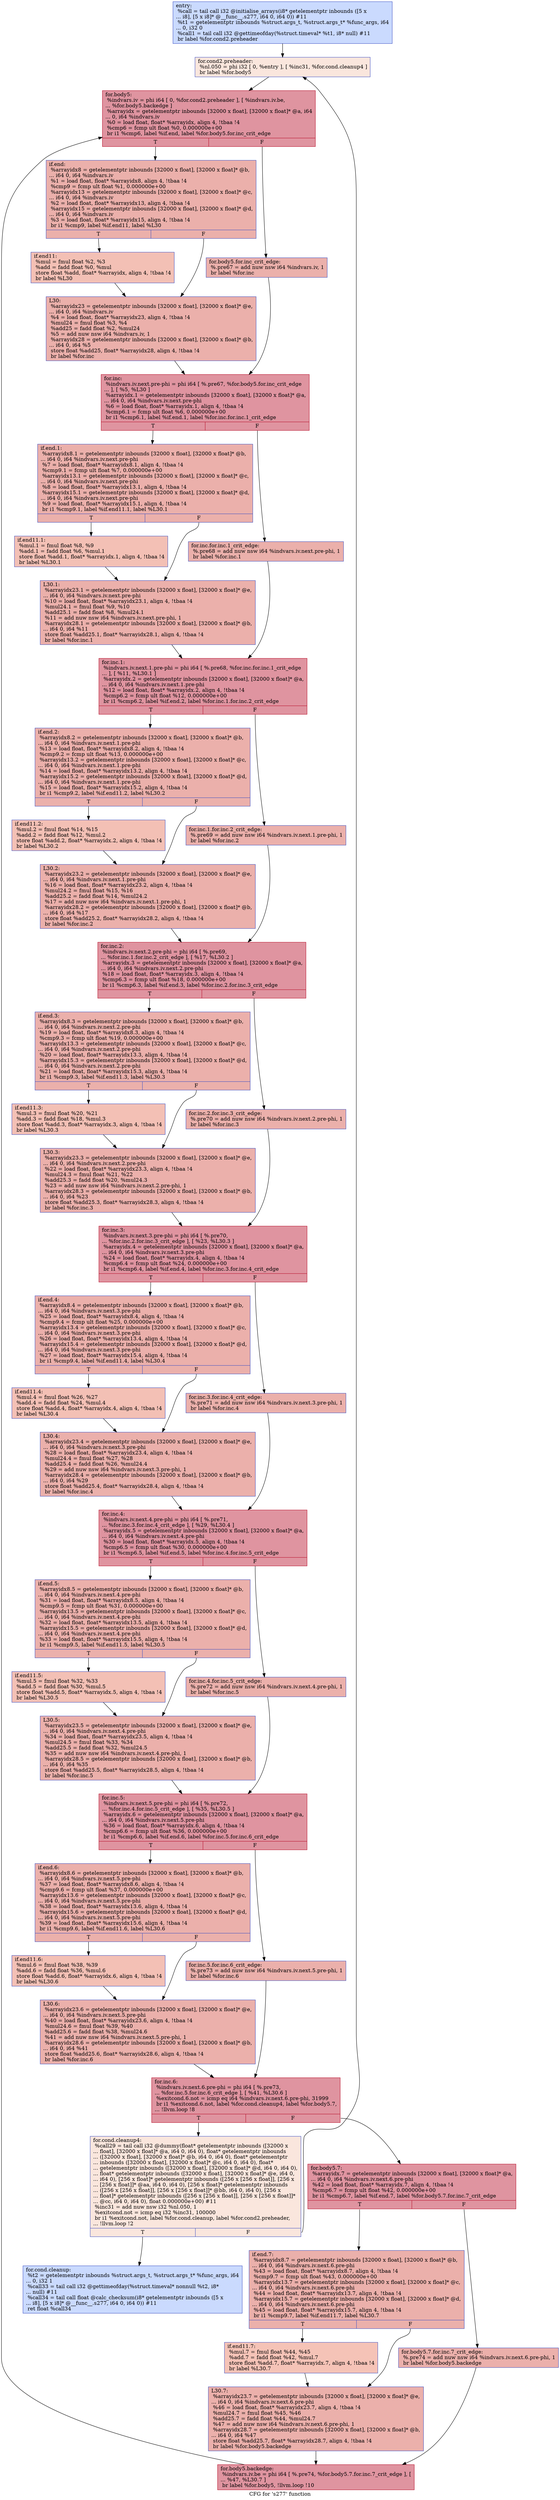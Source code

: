 digraph "CFG for 's277' function" {
	label="CFG for 's277' function";

	Node0x564c93b40bd0 [shape=record,color="#3d50c3ff", style=filled, fillcolor="#88abfd70",label="{entry:\l  %call = tail call i32 @initialise_arrays(i8* getelementptr inbounds ([5 x\l... i8], [5 x i8]* @__func__.s277, i64 0, i64 0)) #11\l  %t1 = getelementptr inbounds %struct.args_t, %struct.args_t* %func_args, i64\l... 0, i32 0\l  %call1 = tail call i32 @gettimeofday(%struct.timeval* %t1, i8* null) #11\l  br label %for.cond2.preheader\l}"];
	Node0x564c93b40bd0 -> Node0x564c93b41070;
	Node0x564c93b41070 [shape=record,color="#3d50c3ff", style=filled, fillcolor="#f3c7b170",label="{for.cond2.preheader:                              \l  %nl.050 = phi i32 [ 0, %entry ], [ %inc31, %for.cond.cleanup4 ]\l  br label %for.body5\l}"];
	Node0x564c93b41070 -> Node0x564c93b41360;
	Node0x564c93b41480 [shape=record,color="#3d50c3ff", style=filled, fillcolor="#88abfd70",label="{for.cond.cleanup:                                 \l  %t2 = getelementptr inbounds %struct.args_t, %struct.args_t* %func_args, i64\l... 0, i32 1\l  %call33 = tail call i32 @gettimeofday(%struct.timeval* nonnull %t2, i8*\l... null) #11\l  %call34 = tail call float @calc_checksum(i8* getelementptr inbounds ([5 x\l... i8], [5 x i8]* @__func__.s277, i64 0, i64 0)) #11\l  ret float %call34\l}"];
	Node0x564c93b41190 [shape=record,color="#3d50c3ff", style=filled, fillcolor="#f3c7b170",label="{for.cond.cleanup4:                                \l  %call29 = tail call i32 @dummy(float* getelementptr inbounds ([32000 x\l... float], [32000 x float]* @a, i64 0, i64 0), float* getelementptr inbounds\l... ([32000 x float], [32000 x float]* @b, i64 0, i64 0), float* getelementptr\l... inbounds ([32000 x float], [32000 x float]* @c, i64 0, i64 0), float*\l... getelementptr inbounds ([32000 x float], [32000 x float]* @d, i64 0, i64 0),\l... float* getelementptr inbounds ([32000 x float], [32000 x float]* @e, i64 0,\l... i64 0), [256 x float]* getelementptr inbounds ([256 x [256 x float]], [256 x\l... [256 x float]]* @aa, i64 0, i64 0), [256 x float]* getelementptr inbounds\l... ([256 x [256 x float]], [256 x [256 x float]]* @bb, i64 0, i64 0), [256 x\l... float]* getelementptr inbounds ([256 x [256 x float]], [256 x [256 x float]]*\l... @cc, i64 0, i64 0), float 0.000000e+00) #11\l  %inc31 = add nuw nsw i32 %nl.050, 1\l  %exitcond.not = icmp eq i32 %inc31, 100000\l  br i1 %exitcond.not, label %for.cond.cleanup, label %for.cond2.preheader,\l... !llvm.loop !2\l|{<s0>T|<s1>F}}"];
	Node0x564c93b41190:s0 -> Node0x564c93b41480;
	Node0x564c93b41190:s1 -> Node0x564c93b41070;
	Node0x564c93b41360 [shape=record,color="#b70d28ff", style=filled, fillcolor="#b70d2870",label="{for.body5:                                        \l  %indvars.iv = phi i64 [ 0, %for.cond2.preheader ], [ %indvars.iv.be,\l... %for.body5.backedge ]\l  %arrayidx = getelementptr inbounds [32000 x float], [32000 x float]* @a, i64\l... 0, i64 %indvars.iv\l  %0 = load float, float* %arrayidx, align 4, !tbaa !4\l  %cmp6 = fcmp ult float %0, 0.000000e+00\l  br i1 %cmp6, label %if.end, label %for.body5.for.inc_crit_edge\l|{<s0>T|<s1>F}}"];
	Node0x564c93b41360:s0 -> Node0x564c93b421c0;
	Node0x564c93b41360:s1 -> Node0x564c93b42260;
	Node0x564c93b42260 [shape=record,color="#3d50c3ff", style=filled, fillcolor="#d24b4070",label="{for.body5.for.inc_crit_edge:                      \l  %.pre67 = add nuw nsw i64 %indvars.iv, 1\l  br label %for.inc\l}"];
	Node0x564c93b42260 -> Node0x564c93b42510;
	Node0x564c93b421c0 [shape=record,color="#3d50c3ff", style=filled, fillcolor="#d24b4070",label="{if.end:                                           \l  %arrayidx8 = getelementptr inbounds [32000 x float], [32000 x float]* @b,\l... i64 0, i64 %indvars.iv\l  %1 = load float, float* %arrayidx8, align 4, !tbaa !4\l  %cmp9 = fcmp ult float %1, 0.000000e+00\l  %arrayidx13 = getelementptr inbounds [32000 x float], [32000 x float]* @c,\l... i64 0, i64 %indvars.iv\l  %2 = load float, float* %arrayidx13, align 4, !tbaa !4\l  %arrayidx15 = getelementptr inbounds [32000 x float], [32000 x float]* @d,\l... i64 0, i64 %indvars.iv\l  %3 = load float, float* %arrayidx15, align 4, !tbaa !4\l  br i1 %cmp9, label %if.end11, label %L30\l|{<s0>T|<s1>F}}"];
	Node0x564c93b421c0:s0 -> Node0x564c93b42d80;
	Node0x564c93b421c0:s1 -> Node0x564c93b42e00;
	Node0x564c93b42d80 [shape=record,color="#3d50c3ff", style=filled, fillcolor="#e5705870",label="{if.end11:                                         \l  %mul = fmul float %2, %3\l  %add = fadd float %0, %mul\l  store float %add, float* %arrayidx, align 4, !tbaa !4\l  br label %L30\l}"];
	Node0x564c93b42d80 -> Node0x564c93b42e00;
	Node0x564c93b42e00 [shape=record,color="#3d50c3ff", style=filled, fillcolor="#d24b4070",label="{L30:                                              \l  %arrayidx23 = getelementptr inbounds [32000 x float], [32000 x float]* @e,\l... i64 0, i64 %indvars.iv\l  %4 = load float, float* %arrayidx23, align 4, !tbaa !4\l  %mul24 = fmul float %3, %4\l  %add25 = fadd float %2, %mul24\l  %5 = add nuw nsw i64 %indvars.iv, 1\l  %arrayidx28 = getelementptr inbounds [32000 x float], [32000 x float]* @b,\l... i64 0, i64 %5\l  store float %add25, float* %arrayidx28, align 4, !tbaa !4\l  br label %for.inc\l}"];
	Node0x564c93b42e00 -> Node0x564c93b42510;
	Node0x564c93b42510 [shape=record,color="#b70d28ff", style=filled, fillcolor="#b70d2870",label="{for.inc:                                          \l  %indvars.iv.next.pre-phi = phi i64 [ %.pre67, %for.body5.for.inc_crit_edge\l... ], [ %5, %L30 ]\l  %arrayidx.1 = getelementptr inbounds [32000 x float], [32000 x float]* @a,\l... i64 0, i64 %indvars.iv.next.pre-phi\l  %6 = load float, float* %arrayidx.1, align 4, !tbaa !4\l  %cmp6.1 = fcmp ult float %6, 0.000000e+00\l  br i1 %cmp6.1, label %if.end.1, label %for.inc.for.inc.1_crit_edge\l|{<s0>T|<s1>F}}"];
	Node0x564c93b42510:s0 -> Node0x564c93b43a10;
	Node0x564c93b42510:s1 -> Node0x564c93b43a90;
	Node0x564c93b43a90 [shape=record,color="#3d50c3ff", style=filled, fillcolor="#d24b4070",label="{for.inc.for.inc.1_crit_edge:                      \l  %.pre68 = add nuw nsw i64 %indvars.iv.next.pre-phi, 1\l  br label %for.inc.1\l}"];
	Node0x564c93b43a90 -> Node0x564c93b43cb0;
	Node0x564c93b43a10 [shape=record,color="#3d50c3ff", style=filled, fillcolor="#d24b4070",label="{if.end.1:                                         \l  %arrayidx8.1 = getelementptr inbounds [32000 x float], [32000 x float]* @b,\l... i64 0, i64 %indvars.iv.next.pre-phi\l  %7 = load float, float* %arrayidx8.1, align 4, !tbaa !4\l  %cmp9.1 = fcmp ult float %7, 0.000000e+00\l  %arrayidx13.1 = getelementptr inbounds [32000 x float], [32000 x float]* @c,\l... i64 0, i64 %indvars.iv.next.pre-phi\l  %8 = load float, float* %arrayidx13.1, align 4, !tbaa !4\l  %arrayidx15.1 = getelementptr inbounds [32000 x float], [32000 x float]* @d,\l... i64 0, i64 %indvars.iv.next.pre-phi\l  %9 = load float, float* %arrayidx15.1, align 4, !tbaa !4\l  br i1 %cmp9.1, label %if.end11.1, label %L30.1\l|{<s0>T|<s1>F}}"];
	Node0x564c93b43a10:s0 -> Node0x564c93b43320;
	Node0x564c93b43a10:s1 -> Node0x564c93b442a0;
	Node0x564c93b43320 [shape=record,color="#3d50c3ff", style=filled, fillcolor="#e5705870",label="{if.end11.1:                                       \l  %mul.1 = fmul float %8, %9\l  %add.1 = fadd float %6, %mul.1\l  store float %add.1, float* %arrayidx.1, align 4, !tbaa !4\l  br label %L30.1\l}"];
	Node0x564c93b43320 -> Node0x564c93b442a0;
	Node0x564c93b442a0 [shape=record,color="#3d50c3ff", style=filled, fillcolor="#d24b4070",label="{L30.1:                                            \l  %arrayidx23.1 = getelementptr inbounds [32000 x float], [32000 x float]* @e,\l... i64 0, i64 %indvars.iv.next.pre-phi\l  %10 = load float, float* %arrayidx23.1, align 4, !tbaa !4\l  %mul24.1 = fmul float %9, %10\l  %add25.1 = fadd float %8, %mul24.1\l  %11 = add nuw nsw i64 %indvars.iv.next.pre-phi, 1\l  %arrayidx28.1 = getelementptr inbounds [32000 x float], [32000 x float]* @b,\l... i64 0, i64 %11\l  store float %add25.1, float* %arrayidx28.1, align 4, !tbaa !4\l  br label %for.inc.1\l}"];
	Node0x564c93b442a0 -> Node0x564c93b43cb0;
	Node0x564c93b43cb0 [shape=record,color="#b70d28ff", style=filled, fillcolor="#b70d2870",label="{for.inc.1:                                        \l  %indvars.iv.next.1.pre-phi = phi i64 [ %.pre68, %for.inc.for.inc.1_crit_edge\l... ], [ %11, %L30.1 ]\l  %arrayidx.2 = getelementptr inbounds [32000 x float], [32000 x float]* @a,\l... i64 0, i64 %indvars.iv.next.1.pre-phi\l  %12 = load float, float* %arrayidx.2, align 4, !tbaa !4\l  %cmp6.2 = fcmp ult float %12, 0.000000e+00\l  br i1 %cmp6.2, label %if.end.2, label %for.inc.1.for.inc.2_crit_edge\l|{<s0>T|<s1>F}}"];
	Node0x564c93b43cb0:s0 -> Node0x564c93b451c0;
	Node0x564c93b43cb0:s1 -> Node0x564c93b45240;
	Node0x564c93b45240 [shape=record,color="#3d50c3ff", style=filled, fillcolor="#d24b4070",label="{for.inc.1.for.inc.2_crit_edge:                    \l  %.pre69 = add nuw nsw i64 %indvars.iv.next.1.pre-phi, 1\l  br label %for.inc.2\l}"];
	Node0x564c93b45240 -> Node0x564c93b45460;
	Node0x564c93b451c0 [shape=record,color="#3d50c3ff", style=filled, fillcolor="#d24b4070",label="{if.end.2:                                         \l  %arrayidx8.2 = getelementptr inbounds [32000 x float], [32000 x float]* @b,\l... i64 0, i64 %indvars.iv.next.1.pre-phi\l  %13 = load float, float* %arrayidx8.2, align 4, !tbaa !4\l  %cmp9.2 = fcmp ult float %13, 0.000000e+00\l  %arrayidx13.2 = getelementptr inbounds [32000 x float], [32000 x float]* @c,\l... i64 0, i64 %indvars.iv.next.1.pre-phi\l  %14 = load float, float* %arrayidx13.2, align 4, !tbaa !4\l  %arrayidx15.2 = getelementptr inbounds [32000 x float], [32000 x float]* @d,\l... i64 0, i64 %indvars.iv.next.1.pre-phi\l  %15 = load float, float* %arrayidx15.2, align 4, !tbaa !4\l  br i1 %cmp9.2, label %if.end11.2, label %L30.2\l|{<s0>T|<s1>F}}"];
	Node0x564c93b451c0:s0 -> Node0x564c93b459c0;
	Node0x564c93b451c0:s1 -> Node0x564c93b45a10;
	Node0x564c93b459c0 [shape=record,color="#3d50c3ff", style=filled, fillcolor="#e5705870",label="{if.end11.2:                                       \l  %mul.2 = fmul float %14, %15\l  %add.2 = fadd float %12, %mul.2\l  store float %add.2, float* %arrayidx.2, align 4, !tbaa !4\l  br label %L30.2\l}"];
	Node0x564c93b459c0 -> Node0x564c93b45a10;
	Node0x564c93b45a10 [shape=record,color="#3d50c3ff", style=filled, fillcolor="#d24b4070",label="{L30.2:                                            \l  %arrayidx23.2 = getelementptr inbounds [32000 x float], [32000 x float]* @e,\l... i64 0, i64 %indvars.iv.next.1.pre-phi\l  %16 = load float, float* %arrayidx23.2, align 4, !tbaa !4\l  %mul24.2 = fmul float %15, %16\l  %add25.2 = fadd float %14, %mul24.2\l  %17 = add nuw nsw i64 %indvars.iv.next.1.pre-phi, 1\l  %arrayidx28.2 = getelementptr inbounds [32000 x float], [32000 x float]* @b,\l... i64 0, i64 %17\l  store float %add25.2, float* %arrayidx28.2, align 4, !tbaa !4\l  br label %for.inc.2\l}"];
	Node0x564c93b45a10 -> Node0x564c93b45460;
	Node0x564c93b45460 [shape=record,color="#b70d28ff", style=filled, fillcolor="#b70d2870",label="{for.inc.2:                                        \l  %indvars.iv.next.2.pre-phi = phi i64 [ %.pre69,\l... %for.inc.1.for.inc.2_crit_edge ], [ %17, %L30.2 ]\l  %arrayidx.3 = getelementptr inbounds [32000 x float], [32000 x float]* @a,\l... i64 0, i64 %indvars.iv.next.2.pre-phi\l  %18 = load float, float* %arrayidx.3, align 4, !tbaa !4\l  %cmp6.3 = fcmp ult float %18, 0.000000e+00\l  br i1 %cmp6.3, label %if.end.3, label %for.inc.2.for.inc.3_crit_edge\l|{<s0>T|<s1>F}}"];
	Node0x564c93b45460:s0 -> Node0x564c93b465a0;
	Node0x564c93b45460:s1 -> Node0x564c93b46620;
	Node0x564c93b46620 [shape=record,color="#3d50c3ff", style=filled, fillcolor="#d24b4070",label="{for.inc.2.for.inc.3_crit_edge:                    \l  %.pre70 = add nuw nsw i64 %indvars.iv.next.2.pre-phi, 1\l  br label %for.inc.3\l}"];
	Node0x564c93b46620 -> Node0x564c93b46840;
	Node0x564c93b465a0 [shape=record,color="#3d50c3ff", style=filled, fillcolor="#d24b4070",label="{if.end.3:                                         \l  %arrayidx8.3 = getelementptr inbounds [32000 x float], [32000 x float]* @b,\l... i64 0, i64 %indvars.iv.next.2.pre-phi\l  %19 = load float, float* %arrayidx8.3, align 4, !tbaa !4\l  %cmp9.3 = fcmp ult float %19, 0.000000e+00\l  %arrayidx13.3 = getelementptr inbounds [32000 x float], [32000 x float]* @c,\l... i64 0, i64 %indvars.iv.next.2.pre-phi\l  %20 = load float, float* %arrayidx13.3, align 4, !tbaa !4\l  %arrayidx15.3 = getelementptr inbounds [32000 x float], [32000 x float]* @d,\l... i64 0, i64 %indvars.iv.next.2.pre-phi\l  %21 = load float, float* %arrayidx15.3, align 4, !tbaa !4\l  br i1 %cmp9.3, label %if.end11.3, label %L30.3\l|{<s0>T|<s1>F}}"];
	Node0x564c93b465a0:s0 -> Node0x564c93b46da0;
	Node0x564c93b465a0:s1 -> Node0x564c93b46df0;
	Node0x564c93b46da0 [shape=record,color="#3d50c3ff", style=filled, fillcolor="#e5705870",label="{if.end11.3:                                       \l  %mul.3 = fmul float %20, %21\l  %add.3 = fadd float %18, %mul.3\l  store float %add.3, float* %arrayidx.3, align 4, !tbaa !4\l  br label %L30.3\l}"];
	Node0x564c93b46da0 -> Node0x564c93b46df0;
	Node0x564c93b46df0 [shape=record,color="#3d50c3ff", style=filled, fillcolor="#d24b4070",label="{L30.3:                                            \l  %arrayidx23.3 = getelementptr inbounds [32000 x float], [32000 x float]* @e,\l... i64 0, i64 %indvars.iv.next.2.pre-phi\l  %22 = load float, float* %arrayidx23.3, align 4, !tbaa !4\l  %mul24.3 = fmul float %21, %22\l  %add25.3 = fadd float %20, %mul24.3\l  %23 = add nuw nsw i64 %indvars.iv.next.2.pre-phi, 1\l  %arrayidx28.3 = getelementptr inbounds [32000 x float], [32000 x float]* @b,\l... i64 0, i64 %23\l  store float %add25.3, float* %arrayidx28.3, align 4, !tbaa !4\l  br label %for.inc.3\l}"];
	Node0x564c93b46df0 -> Node0x564c93b46840;
	Node0x564c93b46840 [shape=record,color="#b70d28ff", style=filled, fillcolor="#b70d2870",label="{for.inc.3:                                        \l  %indvars.iv.next.3.pre-phi = phi i64 [ %.pre70,\l... %for.inc.2.for.inc.3_crit_edge ], [ %23, %L30.3 ]\l  %arrayidx.4 = getelementptr inbounds [32000 x float], [32000 x float]* @a,\l... i64 0, i64 %indvars.iv.next.3.pre-phi\l  %24 = load float, float* %arrayidx.4, align 4, !tbaa !4\l  %cmp6.4 = fcmp ult float %24, 0.000000e+00\l  br i1 %cmp6.4, label %if.end.4, label %for.inc.3.for.inc.4_crit_edge\l|{<s0>T|<s1>F}}"];
	Node0x564c93b46840:s0 -> Node0x564c93b47a10;
	Node0x564c93b46840:s1 -> Node0x564c93b44340;
	Node0x564c93b44340 [shape=record,color="#3d50c3ff", style=filled, fillcolor="#d24b4070",label="{for.inc.3.for.inc.4_crit_edge:                    \l  %.pre71 = add nuw nsw i64 %indvars.iv.next.3.pre-phi, 1\l  br label %for.inc.4\l}"];
	Node0x564c93b44340 -> Node0x564c93b44560;
	Node0x564c93b47a10 [shape=record,color="#3d50c3ff", style=filled, fillcolor="#d24b4070",label="{if.end.4:                                         \l  %arrayidx8.4 = getelementptr inbounds [32000 x float], [32000 x float]* @b,\l... i64 0, i64 %indvars.iv.next.3.pre-phi\l  %25 = load float, float* %arrayidx8.4, align 4, !tbaa !4\l  %cmp9.4 = fcmp ult float %25, 0.000000e+00\l  %arrayidx13.4 = getelementptr inbounds [32000 x float], [32000 x float]* @c,\l... i64 0, i64 %indvars.iv.next.3.pre-phi\l  %26 = load float, float* %arrayidx13.4, align 4, !tbaa !4\l  %arrayidx15.4 = getelementptr inbounds [32000 x float], [32000 x float]* @d,\l... i64 0, i64 %indvars.iv.next.3.pre-phi\l  %27 = load float, float* %arrayidx15.4, align 4, !tbaa !4\l  br i1 %cmp9.4, label %if.end11.4, label %L30.4\l|{<s0>T|<s1>F}}"];
	Node0x564c93b47a10:s0 -> Node0x564c93b48820;
	Node0x564c93b47a10:s1 -> Node0x564c93b488a0;
	Node0x564c93b48820 [shape=record,color="#3d50c3ff", style=filled, fillcolor="#e5705870",label="{if.end11.4:                                       \l  %mul.4 = fmul float %26, %27\l  %add.4 = fadd float %24, %mul.4\l  store float %add.4, float* %arrayidx.4, align 4, !tbaa !4\l  br label %L30.4\l}"];
	Node0x564c93b48820 -> Node0x564c93b488a0;
	Node0x564c93b488a0 [shape=record,color="#3d50c3ff", style=filled, fillcolor="#d24b4070",label="{L30.4:                                            \l  %arrayidx23.4 = getelementptr inbounds [32000 x float], [32000 x float]* @e,\l... i64 0, i64 %indvars.iv.next.3.pre-phi\l  %28 = load float, float* %arrayidx23.4, align 4, !tbaa !4\l  %mul24.4 = fmul float %27, %28\l  %add25.4 = fadd float %26, %mul24.4\l  %29 = add nuw nsw i64 %indvars.iv.next.3.pre-phi, 1\l  %arrayidx28.4 = getelementptr inbounds [32000 x float], [32000 x float]* @b,\l... i64 0, i64 %29\l  store float %add25.4, float* %arrayidx28.4, align 4, !tbaa !4\l  br label %for.inc.4\l}"];
	Node0x564c93b488a0 -> Node0x564c93b44560;
	Node0x564c93b44560 [shape=record,color="#b70d28ff", style=filled, fillcolor="#b70d2870",label="{for.inc.4:                                        \l  %indvars.iv.next.4.pre-phi = phi i64 [ %.pre71,\l... %for.inc.3.for.inc.4_crit_edge ], [ %29, %L30.4 ]\l  %arrayidx.5 = getelementptr inbounds [32000 x float], [32000 x float]* @a,\l... i64 0, i64 %indvars.iv.next.4.pre-phi\l  %30 = load float, float* %arrayidx.5, align 4, !tbaa !4\l  %cmp6.5 = fcmp ult float %30, 0.000000e+00\l  br i1 %cmp6.5, label %if.end.5, label %for.inc.4.for.inc.5_crit_edge\l|{<s0>T|<s1>F}}"];
	Node0x564c93b44560:s0 -> Node0x564c93b49480;
	Node0x564c93b44560:s1 -> Node0x564c93b49500;
	Node0x564c93b49500 [shape=record,color="#3d50c3ff", style=filled, fillcolor="#d24b4070",label="{for.inc.4.for.inc.5_crit_edge:                    \l  %.pre72 = add nuw nsw i64 %indvars.iv.next.4.pre-phi, 1\l  br label %for.inc.5\l}"];
	Node0x564c93b49500 -> Node0x564c93b49720;
	Node0x564c93b49480 [shape=record,color="#3d50c3ff", style=filled, fillcolor="#d24b4070",label="{if.end.5:                                         \l  %arrayidx8.5 = getelementptr inbounds [32000 x float], [32000 x float]* @b,\l... i64 0, i64 %indvars.iv.next.4.pre-phi\l  %31 = load float, float* %arrayidx8.5, align 4, !tbaa !4\l  %cmp9.5 = fcmp ult float %31, 0.000000e+00\l  %arrayidx13.5 = getelementptr inbounds [32000 x float], [32000 x float]* @c,\l... i64 0, i64 %indvars.iv.next.4.pre-phi\l  %32 = load float, float* %arrayidx13.5, align 4, !tbaa !4\l  %arrayidx15.5 = getelementptr inbounds [32000 x float], [32000 x float]* @d,\l... i64 0, i64 %indvars.iv.next.4.pre-phi\l  %33 = load float, float* %arrayidx15.5, align 4, !tbaa !4\l  br i1 %cmp9.5, label %if.end11.5, label %L30.5\l|{<s0>T|<s1>F}}"];
	Node0x564c93b49480:s0 -> Node0x564c93b49c80;
	Node0x564c93b49480:s1 -> Node0x564c93b49cd0;
	Node0x564c93b49c80 [shape=record,color="#3d50c3ff", style=filled, fillcolor="#e5705870",label="{if.end11.5:                                       \l  %mul.5 = fmul float %32, %33\l  %add.5 = fadd float %30, %mul.5\l  store float %add.5, float* %arrayidx.5, align 4, !tbaa !4\l  br label %L30.5\l}"];
	Node0x564c93b49c80 -> Node0x564c93b49cd0;
	Node0x564c93b49cd0 [shape=record,color="#3d50c3ff", style=filled, fillcolor="#d24b4070",label="{L30.5:                                            \l  %arrayidx23.5 = getelementptr inbounds [32000 x float], [32000 x float]* @e,\l... i64 0, i64 %indvars.iv.next.4.pre-phi\l  %34 = load float, float* %arrayidx23.5, align 4, !tbaa !4\l  %mul24.5 = fmul float %33, %34\l  %add25.5 = fadd float %32, %mul24.5\l  %35 = add nuw nsw i64 %indvars.iv.next.4.pre-phi, 1\l  %arrayidx28.5 = getelementptr inbounds [32000 x float], [32000 x float]* @b,\l... i64 0, i64 %35\l  store float %add25.5, float* %arrayidx28.5, align 4, !tbaa !4\l  br label %for.inc.5\l}"];
	Node0x564c93b49cd0 -> Node0x564c93b49720;
	Node0x564c93b49720 [shape=record,color="#b70d28ff", style=filled, fillcolor="#b70d2870",label="{for.inc.5:                                        \l  %indvars.iv.next.5.pre-phi = phi i64 [ %.pre72,\l... %for.inc.4.for.inc.5_crit_edge ], [ %35, %L30.5 ]\l  %arrayidx.6 = getelementptr inbounds [32000 x float], [32000 x float]* @a,\l... i64 0, i64 %indvars.iv.next.5.pre-phi\l  %36 = load float, float* %arrayidx.6, align 4, !tbaa !4\l  %cmp6.6 = fcmp ult float %36, 0.000000e+00\l  br i1 %cmp6.6, label %if.end.6, label %for.inc.5.for.inc.6_crit_edge\l|{<s0>T|<s1>F}}"];
	Node0x564c93b49720:s0 -> Node0x564c93b4a8f0;
	Node0x564c93b49720:s1 -> Node0x564c93b4a970;
	Node0x564c93b4a970 [shape=record,color="#3d50c3ff", style=filled, fillcolor="#d24b4070",label="{for.inc.5.for.inc.6_crit_edge:                    \l  %.pre73 = add nuw nsw i64 %indvars.iv.next.5.pre-phi, 1\l  br label %for.inc.6\l}"];
	Node0x564c93b4a970 -> Node0x564c93b4ab90;
	Node0x564c93b4a8f0 [shape=record,color="#3d50c3ff", style=filled, fillcolor="#d24b4070",label="{if.end.6:                                         \l  %arrayidx8.6 = getelementptr inbounds [32000 x float], [32000 x float]* @b,\l... i64 0, i64 %indvars.iv.next.5.pre-phi\l  %37 = load float, float* %arrayidx8.6, align 4, !tbaa !4\l  %cmp9.6 = fcmp ult float %37, 0.000000e+00\l  %arrayidx13.6 = getelementptr inbounds [32000 x float], [32000 x float]* @c,\l... i64 0, i64 %indvars.iv.next.5.pre-phi\l  %38 = load float, float* %arrayidx13.6, align 4, !tbaa !4\l  %arrayidx15.6 = getelementptr inbounds [32000 x float], [32000 x float]* @d,\l... i64 0, i64 %indvars.iv.next.5.pre-phi\l  %39 = load float, float* %arrayidx15.6, align 4, !tbaa !4\l  br i1 %cmp9.6, label %if.end11.6, label %L30.6\l|{<s0>T|<s1>F}}"];
	Node0x564c93b4a8f0:s0 -> Node0x564c93b4b0f0;
	Node0x564c93b4a8f0:s1 -> Node0x564c93b4b140;
	Node0x564c93b4b0f0 [shape=record,color="#3d50c3ff", style=filled, fillcolor="#e5705870",label="{if.end11.6:                                       \l  %mul.6 = fmul float %38, %39\l  %add.6 = fadd float %36, %mul.6\l  store float %add.6, float* %arrayidx.6, align 4, !tbaa !4\l  br label %L30.6\l}"];
	Node0x564c93b4b0f0 -> Node0x564c93b4b140;
	Node0x564c93b4b140 [shape=record,color="#3d50c3ff", style=filled, fillcolor="#d24b4070",label="{L30.6:                                            \l  %arrayidx23.6 = getelementptr inbounds [32000 x float], [32000 x float]* @e,\l... i64 0, i64 %indvars.iv.next.5.pre-phi\l  %40 = load float, float* %arrayidx23.6, align 4, !tbaa !4\l  %mul24.6 = fmul float %39, %40\l  %add25.6 = fadd float %38, %mul24.6\l  %41 = add nuw nsw i64 %indvars.iv.next.5.pre-phi, 1\l  %arrayidx28.6 = getelementptr inbounds [32000 x float], [32000 x float]* @b,\l... i64 0, i64 %41\l  store float %add25.6, float* %arrayidx28.6, align 4, !tbaa !4\l  br label %for.inc.6\l}"];
	Node0x564c93b4b140 -> Node0x564c93b4ab90;
	Node0x564c93b4ab90 [shape=record,color="#b70d28ff", style=filled, fillcolor="#b70d2870",label="{for.inc.6:                                        \l  %indvars.iv.next.6.pre-phi = phi i64 [ %.pre73,\l... %for.inc.5.for.inc.6_crit_edge ], [ %41, %L30.6 ]\l  %exitcond.6.not = icmp eq i64 %indvars.iv.next.6.pre-phi, 31999\l  br i1 %exitcond.6.not, label %for.cond.cleanup4, label %for.body5.7,\l... !llvm.loop !8\l|{<s0>T|<s1>F}}"];
	Node0x564c93b4ab90:s0 -> Node0x564c93b41190;
	Node0x564c93b4ab90:s1 -> Node0x564c93b4bc40;
	Node0x564c93b4bc40 [shape=record,color="#b70d28ff", style=filled, fillcolor="#b70d2870",label="{for.body5.7:                                      \l  %arrayidx.7 = getelementptr inbounds [32000 x float], [32000 x float]* @a,\l... i64 0, i64 %indvars.iv.next.6.pre-phi\l  %42 = load float, float* %arrayidx.7, align 4, !tbaa !4\l  %cmp6.7 = fcmp ult float %42, 0.000000e+00\l  br i1 %cmp6.7, label %if.end.7, label %for.body5.7.for.inc.7_crit_edge\l|{<s0>T|<s1>F}}"];
	Node0x564c93b4bc40:s0 -> Node0x564c93b4c050;
	Node0x564c93b4bc40:s1 -> Node0x564c93b4c0d0;
	Node0x564c93b4c0d0 [shape=record,color="#3d50c3ff", style=filled, fillcolor="#d24b4070",label="{for.body5.7.for.inc.7_crit_edge:                  \l  %.pre74 = add nuw nsw i64 %indvars.iv.next.6.pre-phi, 1\l  br label %for.body5.backedge\l}"];
	Node0x564c93b4c0d0 -> Node0x564c93b41ea0;
	Node0x564c93b41ea0 [shape=record,color="#b70d28ff", style=filled, fillcolor="#b70d2870",label="{for.body5.backedge:                               \l  %indvars.iv.be = phi i64 [ %.pre74, %for.body5.7.for.inc.7_crit_edge ], [\l... %47, %L30.7 ]\l  br label %for.body5, !llvm.loop !10\l}"];
	Node0x564c93b41ea0 -> Node0x564c93b41360;
	Node0x564c93b4c050 [shape=record,color="#3d50c3ff", style=filled, fillcolor="#d24b4070",label="{if.end.7:                                         \l  %arrayidx8.7 = getelementptr inbounds [32000 x float], [32000 x float]* @b,\l... i64 0, i64 %indvars.iv.next.6.pre-phi\l  %43 = load float, float* %arrayidx8.7, align 4, !tbaa !4\l  %cmp9.7 = fcmp ult float %43, 0.000000e+00\l  %arrayidx13.7 = getelementptr inbounds [32000 x float], [32000 x float]* @c,\l... i64 0, i64 %indvars.iv.next.6.pre-phi\l  %44 = load float, float* %arrayidx13.7, align 4, !tbaa !4\l  %arrayidx15.7 = getelementptr inbounds [32000 x float], [32000 x float]* @d,\l... i64 0, i64 %indvars.iv.next.6.pre-phi\l  %45 = load float, float* %arrayidx15.7, align 4, !tbaa !4\l  br i1 %cmp9.7, label %if.end11.7, label %L30.7\l|{<s0>T|<s1>F}}"];
	Node0x564c93b4c050:s0 -> Node0x564c93b4ca80;
	Node0x564c93b4c050:s1 -> Node0x564c93b4c3d0;
	Node0x564c93b4ca80 [shape=record,color="#3d50c3ff", style=filled, fillcolor="#e8765c70",label="{if.end11.7:                                       \l  %mul.7 = fmul float %44, %45\l  %add.7 = fadd float %42, %mul.7\l  store float %add.7, float* %arrayidx.7, align 4, !tbaa !4\l  br label %L30.7\l}"];
	Node0x564c93b4ca80 -> Node0x564c93b4c3d0;
	Node0x564c93b4c3d0 [shape=record,color="#3d50c3ff", style=filled, fillcolor="#d24b4070",label="{L30.7:                                            \l  %arrayidx23.7 = getelementptr inbounds [32000 x float], [32000 x float]* @e,\l... i64 0, i64 %indvars.iv.next.6.pre-phi\l  %46 = load float, float* %arrayidx23.7, align 4, !tbaa !4\l  %mul24.7 = fmul float %45, %46\l  %add25.7 = fadd float %44, %mul24.7\l  %47 = add nuw nsw i64 %indvars.iv.next.6.pre-phi, 1\l  %arrayidx28.7 = getelementptr inbounds [32000 x float], [32000 x float]* @b,\l... i64 0, i64 %47\l  store float %add25.7, float* %arrayidx28.7, align 4, !tbaa !4\l  br label %for.body5.backedge\l}"];
	Node0x564c93b4c3d0 -> Node0x564c93b41ea0;
}
